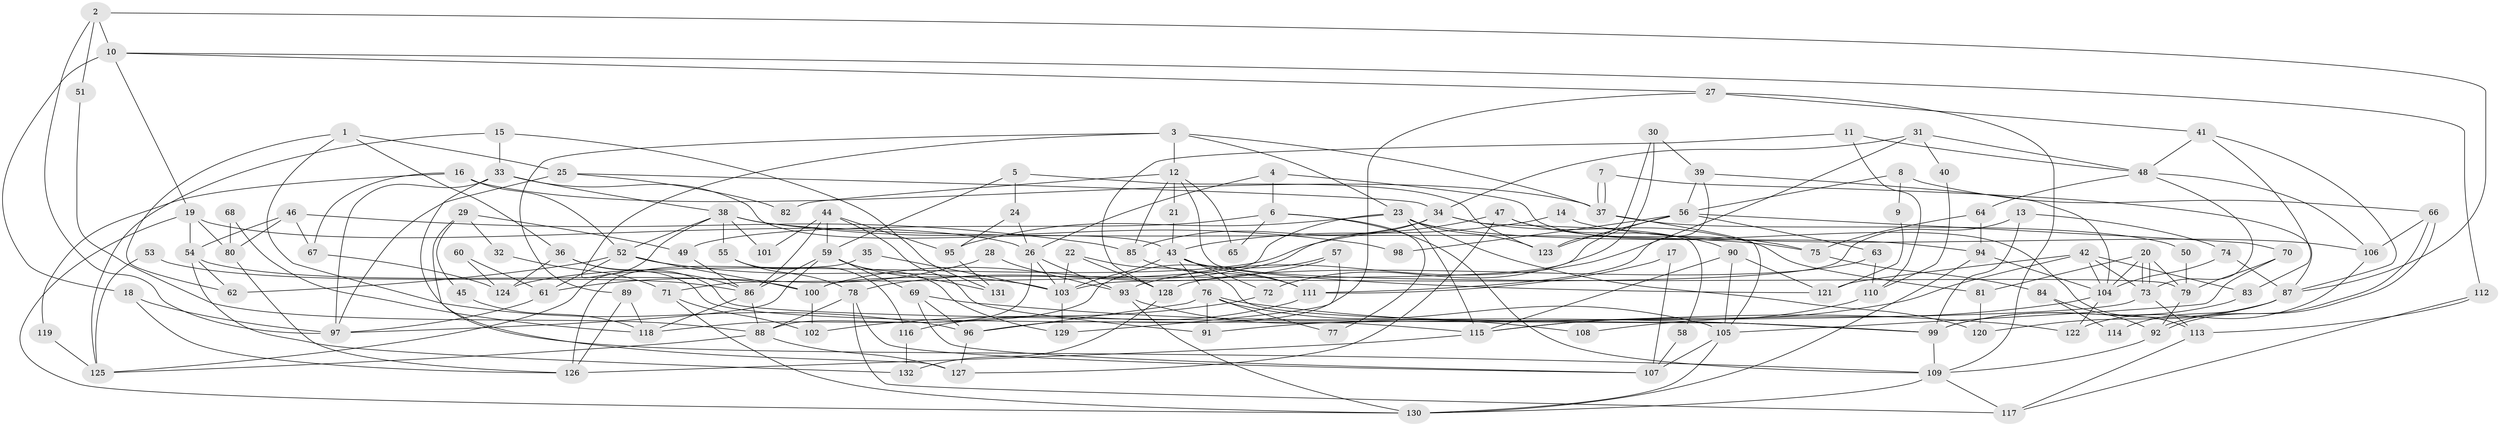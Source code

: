 // coarse degree distribution, {10: 0.15, 7: 0.1, 9: 0.175, 5: 0.125, 4: 0.15, 8: 0.1, 6: 0.075, 13: 0.025, 3: 0.05, 12: 0.025, 11: 0.025}
// Generated by graph-tools (version 1.1) at 2025/37/03/04/25 23:37:09]
// undirected, 132 vertices, 264 edges
graph export_dot {
  node [color=gray90,style=filled];
  1;
  2;
  3;
  4;
  5;
  6;
  7;
  8;
  9;
  10;
  11;
  12;
  13;
  14;
  15;
  16;
  17;
  18;
  19;
  20;
  21;
  22;
  23;
  24;
  25;
  26;
  27;
  28;
  29;
  30;
  31;
  32;
  33;
  34;
  35;
  36;
  37;
  38;
  39;
  40;
  41;
  42;
  43;
  44;
  45;
  46;
  47;
  48;
  49;
  50;
  51;
  52;
  53;
  54;
  55;
  56;
  57;
  58;
  59;
  60;
  61;
  62;
  63;
  64;
  65;
  66;
  67;
  68;
  69;
  70;
  71;
  72;
  73;
  74;
  75;
  76;
  77;
  78;
  79;
  80;
  81;
  82;
  83;
  84;
  85;
  86;
  87;
  88;
  89;
  90;
  91;
  92;
  93;
  94;
  95;
  96;
  97;
  98;
  99;
  100;
  101;
  102;
  103;
  104;
  105;
  106;
  107;
  108;
  109;
  110;
  111;
  112;
  113;
  114;
  115;
  116;
  117;
  118;
  119;
  120;
  121;
  122;
  123;
  124;
  125;
  126;
  127;
  128;
  129;
  130;
  131;
  132;
  1 -- 36;
  1 -- 96;
  1 -- 25;
  1 -- 62;
  2 -- 87;
  2 -- 97;
  2 -- 10;
  2 -- 51;
  3 -- 86;
  3 -- 23;
  3 -- 12;
  3 -- 37;
  3 -- 89;
  4 -- 26;
  4 -- 113;
  4 -- 6;
  5 -- 123;
  5 -- 59;
  5 -- 24;
  6 -- 109;
  6 -- 49;
  6 -- 65;
  6 -- 77;
  7 -- 87;
  7 -- 37;
  7 -- 37;
  8 -- 66;
  8 -- 56;
  8 -- 9;
  9 -- 121;
  10 -- 18;
  10 -- 19;
  10 -- 27;
  10 -- 112;
  11 -- 110;
  11 -- 128;
  11 -- 48;
  12 -- 79;
  12 -- 21;
  12 -- 65;
  12 -- 82;
  12 -- 85;
  13 -- 74;
  13 -- 99;
  13 -- 103;
  14 -- 43;
  14 -- 106;
  15 -- 33;
  15 -- 125;
  15 -- 131;
  16 -- 52;
  16 -- 37;
  16 -- 67;
  16 -- 119;
  17 -- 107;
  17 -- 111;
  18 -- 97;
  18 -- 126;
  19 -- 130;
  19 -- 26;
  19 -- 54;
  19 -- 80;
  20 -- 104;
  20 -- 73;
  20 -- 73;
  20 -- 79;
  20 -- 81;
  21 -- 43;
  22 -- 103;
  22 -- 99;
  22 -- 128;
  23 -- 115;
  23 -- 120;
  23 -- 71;
  23 -- 94;
  23 -- 95;
  23 -- 123;
  24 -- 95;
  24 -- 26;
  25 -- 34;
  25 -- 82;
  25 -- 97;
  26 -- 88;
  26 -- 93;
  26 -- 103;
  27 -- 109;
  27 -- 41;
  27 -- 96;
  28 -- 61;
  28 -- 93;
  29 -- 127;
  29 -- 49;
  29 -- 32;
  29 -- 45;
  30 -- 123;
  30 -- 72;
  30 -- 39;
  31 -- 93;
  31 -- 48;
  31 -- 34;
  31 -- 40;
  32 -- 71;
  33 -- 38;
  33 -- 43;
  33 -- 97;
  33 -- 109;
  34 -- 100;
  34 -- 58;
  34 -- 81;
  34 -- 85;
  35 -- 126;
  35 -- 103;
  36 -- 115;
  36 -- 99;
  36 -- 124;
  37 -- 50;
  37 -- 105;
  38 -- 52;
  38 -- 75;
  38 -- 55;
  38 -- 98;
  38 -- 101;
  38 -- 125;
  39 -- 111;
  39 -- 56;
  39 -- 104;
  40 -- 110;
  41 -- 48;
  41 -- 83;
  41 -- 87;
  42 -- 73;
  42 -- 115;
  42 -- 83;
  42 -- 104;
  42 -- 121;
  43 -- 103;
  43 -- 76;
  43 -- 72;
  43 -- 111;
  43 -- 121;
  44 -- 86;
  44 -- 95;
  44 -- 59;
  44 -- 91;
  44 -- 101;
  45 -- 118;
  46 -- 85;
  46 -- 54;
  46 -- 67;
  46 -- 80;
  47 -- 124;
  47 -- 90;
  47 -- 75;
  47 -- 127;
  48 -- 73;
  48 -- 64;
  48 -- 106;
  49 -- 86;
  50 -- 79;
  51 -- 88;
  52 -- 62;
  52 -- 103;
  52 -- 61;
  52 -- 100;
  53 -- 86;
  53 -- 125;
  54 -- 100;
  54 -- 62;
  54 -- 132;
  55 -- 78;
  55 -- 116;
  56 -- 70;
  56 -- 63;
  56 -- 98;
  56 -- 100;
  56 -- 123;
  57 -- 129;
  57 -- 78;
  57 -- 118;
  58 -- 107;
  59 -- 97;
  59 -- 69;
  59 -- 86;
  59 -- 129;
  59 -- 131;
  60 -- 124;
  60 -- 61;
  61 -- 97;
  63 -- 128;
  63 -- 110;
  64 -- 94;
  64 -- 75;
  66 -- 92;
  66 -- 92;
  66 -- 106;
  67 -- 124;
  68 -- 118;
  68 -- 80;
  69 -- 99;
  69 -- 96;
  69 -- 107;
  70 -- 79;
  70 -- 105;
  71 -- 130;
  71 -- 102;
  72 -- 102;
  73 -- 91;
  73 -- 113;
  74 -- 87;
  74 -- 104;
  75 -- 84;
  76 -- 96;
  76 -- 105;
  76 -- 77;
  76 -- 91;
  76 -- 122;
  78 -- 88;
  78 -- 117;
  78 -- 107;
  79 -- 92;
  80 -- 126;
  81 -- 120;
  83 -- 99;
  84 -- 92;
  84 -- 114;
  85 -- 111;
  86 -- 88;
  86 -- 118;
  87 -- 99;
  87 -- 114;
  87 -- 120;
  88 -- 127;
  88 -- 125;
  89 -- 118;
  89 -- 126;
  90 -- 121;
  90 -- 105;
  90 -- 115;
  92 -- 109;
  93 -- 130;
  93 -- 108;
  94 -- 104;
  94 -- 130;
  95 -- 131;
  96 -- 127;
  99 -- 109;
  100 -- 102;
  103 -- 129;
  104 -- 108;
  104 -- 122;
  105 -- 107;
  105 -- 130;
  106 -- 122;
  109 -- 130;
  109 -- 117;
  110 -- 115;
  111 -- 116;
  112 -- 117;
  112 -- 113;
  113 -- 117;
  115 -- 126;
  116 -- 132;
  119 -- 125;
  128 -- 132;
}
